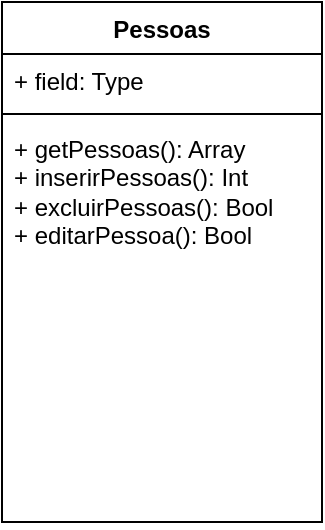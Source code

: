 <mxfile version="24.8.3">
  <diagram name="Página-1" id="huoKrOELX3UcJ68OVTBt">
    <mxGraphModel dx="755" dy="423" grid="1" gridSize="10" guides="1" tooltips="1" connect="1" arrows="1" fold="1" page="1" pageScale="1" pageWidth="827" pageHeight="1169" math="0" shadow="0">
      <root>
        <mxCell id="0" />
        <mxCell id="1" parent="0" />
        <mxCell id="T_Fp-5BRGuMzTlxDhvdT-18" value="Pessoas" style="swimlane;fontStyle=1;align=center;verticalAlign=top;childLayout=stackLayout;horizontal=1;startSize=26;horizontalStack=0;resizeParent=1;resizeParentMax=0;resizeLast=0;collapsible=1;marginBottom=0;whiteSpace=wrap;html=1;" vertex="1" parent="1">
          <mxGeometry x="30" y="90" width="160" height="260" as="geometry" />
        </mxCell>
        <mxCell id="T_Fp-5BRGuMzTlxDhvdT-19" value="+ field: Type" style="text;strokeColor=none;fillColor=none;align=left;verticalAlign=top;spacingLeft=4;spacingRight=4;overflow=hidden;rotatable=0;points=[[0,0.5],[1,0.5]];portConstraint=eastwest;whiteSpace=wrap;html=1;" vertex="1" parent="T_Fp-5BRGuMzTlxDhvdT-18">
          <mxGeometry y="26" width="160" height="26" as="geometry" />
        </mxCell>
        <mxCell id="T_Fp-5BRGuMzTlxDhvdT-20" value="" style="line;strokeWidth=1;fillColor=none;align=left;verticalAlign=middle;spacingTop=-1;spacingLeft=3;spacingRight=3;rotatable=0;labelPosition=right;points=[];portConstraint=eastwest;strokeColor=inherit;" vertex="1" parent="T_Fp-5BRGuMzTlxDhvdT-18">
          <mxGeometry y="52" width="160" height="8" as="geometry" />
        </mxCell>
        <mxCell id="T_Fp-5BRGuMzTlxDhvdT-21" value="+ getPessoas(): Array&lt;div&gt;+ inserirPessoas(): Int&lt;/div&gt;&lt;div&gt;+ excluirPessoas(): Bool&lt;/div&gt;&lt;div&gt;+ editarPessoa(): Bool&lt;/div&gt;&lt;div&gt;&lt;br&gt;&lt;/div&gt;" style="text;strokeColor=none;fillColor=none;align=left;verticalAlign=top;spacingLeft=4;spacingRight=4;overflow=hidden;rotatable=0;points=[[0,0.5],[1,0.5]];portConstraint=eastwest;whiteSpace=wrap;html=1;" vertex="1" parent="T_Fp-5BRGuMzTlxDhvdT-18">
          <mxGeometry y="60" width="160" height="200" as="geometry" />
        </mxCell>
      </root>
    </mxGraphModel>
  </diagram>
</mxfile>

